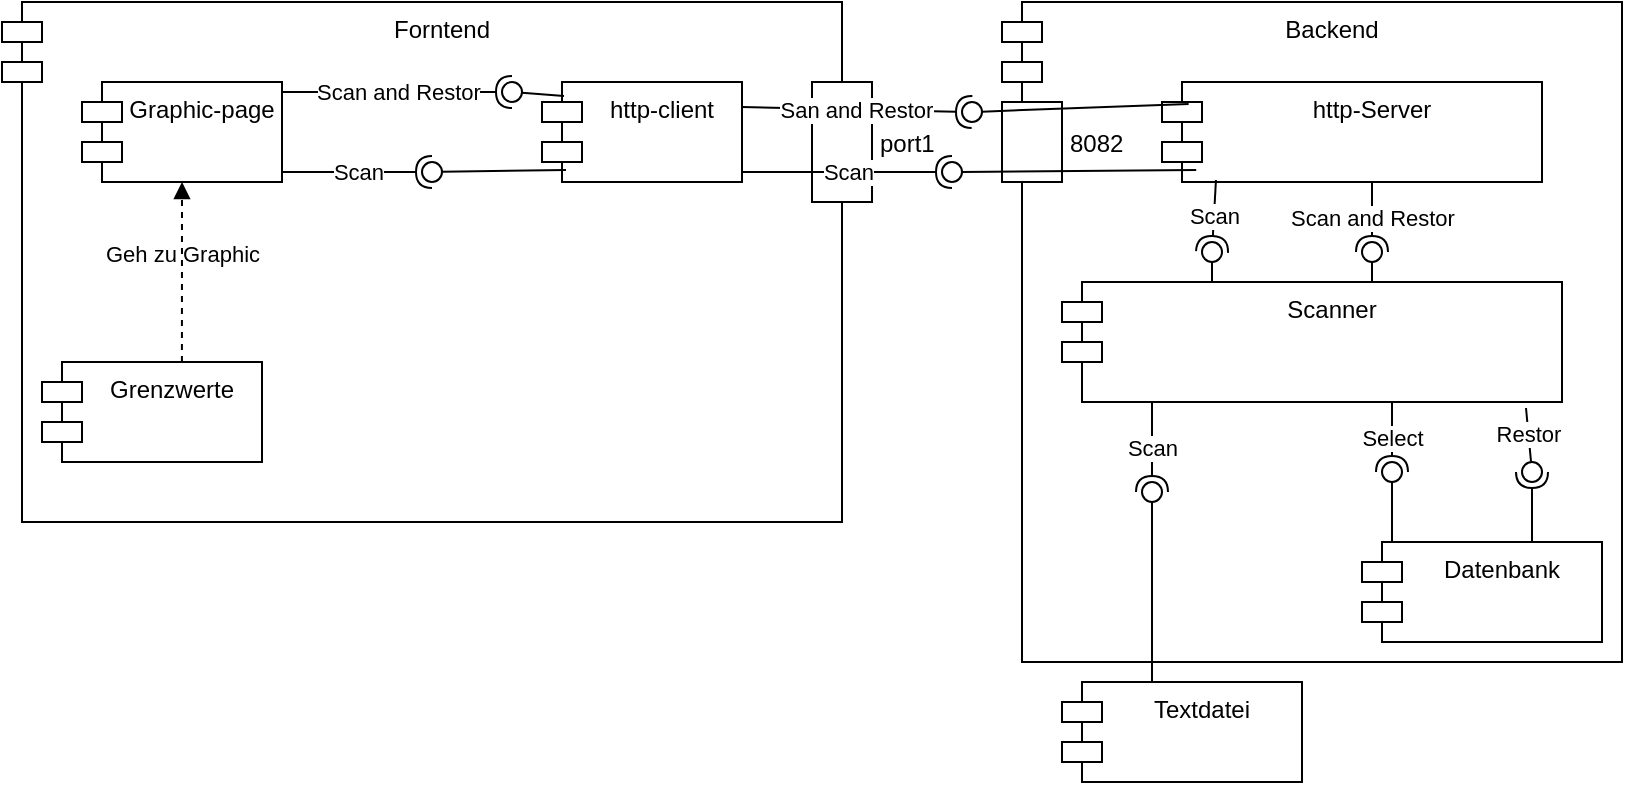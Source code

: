 <mxfile>
    <diagram id="QHNl4G33vLX9MvskURps" name="Page-1">
        <mxGraphModel dx="1057" dy="566" grid="1" gridSize="10" guides="1" tooltips="1" connect="1" arrows="1" fold="1" page="1" pageScale="1" pageWidth="850" pageHeight="1100" math="0" shadow="0">
            <root>
                <mxCell id="0"/>
                <mxCell id="1" parent="0"/>
                <mxCell id="2" value="Forntend" style="shape=module;align=left;spacingLeft=20;align=center;verticalAlign=top;" parent="1" vertex="1">
                    <mxGeometry x="20" y="100" width="420" height="260" as="geometry"/>
                </mxCell>
                <mxCell id="3" value="Backend" style="shape=module;align=left;spacingLeft=20;align=center;verticalAlign=top;" parent="1" vertex="1">
                    <mxGeometry x="520" y="100" width="310" height="330" as="geometry"/>
                </mxCell>
                <mxCell id="4" value="Grenzwerte" style="shape=module;align=left;spacingLeft=20;align=center;verticalAlign=top;" parent="1" vertex="1">
                    <mxGeometry x="40" y="280" width="110" height="50" as="geometry"/>
                </mxCell>
                <mxCell id="5" value="Graphic-page" style="shape=module;align=left;spacingLeft=20;align=center;verticalAlign=top;" parent="1" vertex="1">
                    <mxGeometry x="60" y="140" width="100" height="50" as="geometry"/>
                </mxCell>
                <mxCell id="8" value="port1" style="fontStyle=0;labelPosition=right;verticalLabelPosition=middle;align=left;verticalAlign=middle;spacingLeft=2;" parent="1" vertex="1">
                    <mxGeometry x="425" y="140" width="30" height="60" as="geometry"/>
                </mxCell>
                <mxCell id="9" value="http-client" style="shape=module;align=left;spacingLeft=20;align=center;verticalAlign=top;" parent="1" vertex="1">
                    <mxGeometry x="290" y="140" width="100" height="50" as="geometry"/>
                </mxCell>
                <mxCell id="11" value="Geh zu Graphic" style="html=1;verticalAlign=bottom;labelBackgroundColor=none;endArrow=block;endFill=1;dashed=1;exitX=0.636;exitY=0;exitDx=0;exitDy=0;exitPerimeter=0;entryX=0.5;entryY=1;entryDx=0;entryDy=0;" parent="1" source="4" target="5" edge="1">
                    <mxGeometry width="160" relative="1" as="geometry">
                        <mxPoint x="-10" y="210" as="sourcePoint"/>
                        <mxPoint x="200" y="292" as="targetPoint"/>
                    </mxGeometry>
                </mxCell>
                <mxCell id="12" value="" style="rounded=0;orthogonalLoop=1;jettySize=auto;html=1;endArrow=none;endFill=0;sketch=0;sourcePerimeterSpacing=0;targetPerimeterSpacing=0;exitX=0.11;exitY=0.14;exitDx=0;exitDy=0;exitPerimeter=0;" parent="1" source="9" target="14" edge="1">
                    <mxGeometry relative="1" as="geometry">
                        <mxPoint x="380" y="395" as="sourcePoint"/>
                    </mxGeometry>
                </mxCell>
                <mxCell id="13" value="Scan and Restor" style="rounded=0;orthogonalLoop=1;jettySize=auto;html=1;endArrow=halfCircle;endFill=0;entryX=0.5;entryY=0.5;endSize=6;strokeWidth=1;sketch=0;exitX=1;exitY=0.1;exitDx=0;exitDy=0;exitPerimeter=0;" parent="1" target="14" edge="1" source="5">
                    <mxGeometry x="0.009" relative="1" as="geometry">
                        <mxPoint x="290" y="330" as="sourcePoint"/>
                        <mxPoint as="offset"/>
                    </mxGeometry>
                </mxCell>
                <mxCell id="14" value="" style="ellipse;whiteSpace=wrap;html=1;align=center;aspect=fixed;resizable=0;points=[];outlineConnect=0;sketch=0;" parent="1" vertex="1">
                    <mxGeometry x="270" y="140" width="10" height="10" as="geometry"/>
                </mxCell>
                <mxCell id="15" value="" style="rounded=0;orthogonalLoop=1;jettySize=auto;html=1;endArrow=none;endFill=0;sketch=0;sourcePerimeterSpacing=0;targetPerimeterSpacing=0;exitX=0.12;exitY=0.88;exitDx=0;exitDy=0;exitPerimeter=0;" edge="1" target="17" parent="1" source="9">
                    <mxGeometry relative="1" as="geometry">
                        <mxPoint x="160" y="190" as="sourcePoint"/>
                    </mxGeometry>
                </mxCell>
                <mxCell id="16" value="Scan" style="rounded=0;orthogonalLoop=1;jettySize=auto;html=1;endArrow=halfCircle;endFill=0;entryX=0.5;entryY=0.5;endSize=6;strokeWidth=1;sketch=0;" edge="1" target="17" parent="1">
                    <mxGeometry relative="1" as="geometry">
                        <mxPoint x="160" y="185" as="sourcePoint"/>
                    </mxGeometry>
                </mxCell>
                <mxCell id="17" value="" style="ellipse;whiteSpace=wrap;html=1;align=center;aspect=fixed;resizable=0;points=[];outlineConnect=0;sketch=0;" vertex="1" parent="1">
                    <mxGeometry x="230" y="180" width="10" height="10" as="geometry"/>
                </mxCell>
                <mxCell id="20" value="http-Server" style="shape=module;align=left;spacingLeft=20;align=center;verticalAlign=top;" vertex="1" parent="1">
                    <mxGeometry x="600" y="140" width="190" height="50" as="geometry"/>
                </mxCell>
                <mxCell id="21" value="8082" style="fontStyle=0;labelPosition=right;verticalLabelPosition=middle;align=left;verticalAlign=middle;spacingLeft=2;" vertex="1" parent="1">
                    <mxGeometry x="520" y="150" width="30" height="40" as="geometry"/>
                </mxCell>
                <mxCell id="23" value="" style="rounded=0;orthogonalLoop=1;jettySize=auto;html=1;endArrow=none;endFill=0;sketch=0;sourcePerimeterSpacing=0;targetPerimeterSpacing=0;exitX=0.07;exitY=0.22;exitDx=0;exitDy=0;exitPerimeter=0;" edge="1" target="25" parent="1" source="20">
                    <mxGeometry relative="1" as="geometry">
                        <mxPoint x="590" y="130" as="sourcePoint"/>
                    </mxGeometry>
                </mxCell>
                <mxCell id="24" value="San and Restor" style="rounded=0;orthogonalLoop=1;jettySize=auto;html=1;endArrow=halfCircle;endFill=0;entryX=0.5;entryY=0.5;endSize=6;strokeWidth=1;sketch=0;exitX=1;exitY=0.25;exitDx=0;exitDy=0;" edge="1" target="25" parent="1" source="9">
                    <mxGeometry relative="1" as="geometry">
                        <mxPoint x="390" y="265" as="sourcePoint"/>
                    </mxGeometry>
                </mxCell>
                <mxCell id="25" value="" style="ellipse;whiteSpace=wrap;html=1;align=center;aspect=fixed;resizable=0;points=[];outlineConnect=0;sketch=0;" vertex="1" parent="1">
                    <mxGeometry x="500" y="150" width="10" height="10" as="geometry"/>
                </mxCell>
                <mxCell id="26" value="" style="rounded=0;orthogonalLoop=1;jettySize=auto;html=1;endArrow=none;endFill=0;sketch=0;sourcePerimeterSpacing=0;targetPerimeterSpacing=0;exitX=0.09;exitY=0.88;exitDx=0;exitDy=0;exitPerimeter=0;" edge="1" target="28" parent="1" source="20">
                    <mxGeometry relative="1" as="geometry">
                        <mxPoint x="350" y="255" as="sourcePoint"/>
                    </mxGeometry>
                </mxCell>
                <mxCell id="27" value="Scan" style="rounded=0;orthogonalLoop=1;jettySize=auto;html=1;endArrow=halfCircle;endFill=0;entryX=0.5;entryY=0.5;endSize=6;strokeWidth=1;sketch=0;" edge="1" target="28" parent="1">
                    <mxGeometry relative="1" as="geometry">
                        <mxPoint x="390" y="185" as="sourcePoint"/>
                    </mxGeometry>
                </mxCell>
                <mxCell id="28" value="" style="ellipse;whiteSpace=wrap;html=1;align=center;aspect=fixed;resizable=0;points=[];outlineConnect=0;sketch=0;" vertex="1" parent="1">
                    <mxGeometry x="490" y="180" width="10" height="10" as="geometry"/>
                </mxCell>
                <mxCell id="29" value="Datenbank" style="shape=module;align=left;spacingLeft=20;align=center;verticalAlign=top;" vertex="1" parent="1">
                    <mxGeometry x="700" y="370" width="120" height="50" as="geometry"/>
                </mxCell>
                <mxCell id="30" value="Textdatei" style="shape=module;align=left;spacingLeft=20;align=center;verticalAlign=top;" vertex="1" parent="1">
                    <mxGeometry x="550" y="440" width="120" height="50" as="geometry"/>
                </mxCell>
                <mxCell id="31" value="Scanner" style="shape=module;align=left;spacingLeft=20;align=center;verticalAlign=top;" vertex="1" parent="1">
                    <mxGeometry x="550" y="240" width="250" height="60" as="geometry"/>
                </mxCell>
                <mxCell id="32" value="" style="rounded=0;orthogonalLoop=1;jettySize=auto;html=1;endArrow=none;endFill=0;sketch=0;sourcePerimeterSpacing=0;targetPerimeterSpacing=0;" edge="1" target="34" parent="1">
                    <mxGeometry relative="1" as="geometry">
                        <mxPoint x="625" y="240" as="sourcePoint"/>
                    </mxGeometry>
                </mxCell>
                <mxCell id="33" value="Scan" style="rounded=0;orthogonalLoop=1;jettySize=auto;html=1;endArrow=halfCircle;endFill=0;entryX=0.5;entryY=0.5;endSize=6;strokeWidth=1;sketch=0;exitX=0.142;exitY=0.98;exitDx=0;exitDy=0;exitPerimeter=0;" edge="1" target="34" parent="1" source="20">
                    <mxGeometry relative="1" as="geometry">
                        <mxPoint x="690" y="205" as="sourcePoint"/>
                    </mxGeometry>
                </mxCell>
                <mxCell id="34" value="" style="ellipse;whiteSpace=wrap;html=1;align=center;aspect=fixed;resizable=0;points=[];outlineConnect=0;sketch=0;" vertex="1" parent="1">
                    <mxGeometry x="620" y="220" width="10" height="10" as="geometry"/>
                </mxCell>
                <mxCell id="36" value="" style="rounded=0;orthogonalLoop=1;jettySize=auto;html=1;endArrow=none;endFill=0;sketch=0;sourcePerimeterSpacing=0;targetPerimeterSpacing=0;" edge="1" target="38" parent="1">
                    <mxGeometry relative="1" as="geometry">
                        <mxPoint x="705" y="240" as="sourcePoint"/>
                    </mxGeometry>
                </mxCell>
                <mxCell id="37" value="Scan and Restor" style="rounded=0;orthogonalLoop=1;jettySize=auto;html=1;endArrow=halfCircle;endFill=0;entryX=0.5;entryY=0.5;endSize=6;strokeWidth=1;sketch=0;" edge="1" target="38" parent="1">
                    <mxGeometry relative="1" as="geometry">
                        <mxPoint x="705" y="190" as="sourcePoint"/>
                    </mxGeometry>
                </mxCell>
                <mxCell id="38" value="" style="ellipse;whiteSpace=wrap;html=1;align=center;aspect=fixed;resizable=0;points=[];outlineConnect=0;sketch=0;" vertex="1" parent="1">
                    <mxGeometry x="700" y="220" width="10" height="10" as="geometry"/>
                </mxCell>
                <mxCell id="39" value="" style="rounded=0;orthogonalLoop=1;jettySize=auto;html=1;endArrow=none;endFill=0;sketch=0;sourcePerimeterSpacing=0;targetPerimeterSpacing=0;" edge="1" target="41" parent="1">
                    <mxGeometry relative="1" as="geometry">
                        <mxPoint x="595" y="440" as="sourcePoint"/>
                    </mxGeometry>
                </mxCell>
                <mxCell id="40" value="Scan" style="rounded=0;orthogonalLoop=1;jettySize=auto;html=1;endArrow=halfCircle;endFill=0;entryX=0.5;entryY=0.5;endSize=6;strokeWidth=1;sketch=0;" edge="1" target="41" parent="1">
                    <mxGeometry relative="1" as="geometry">
                        <mxPoint x="595" y="300" as="sourcePoint"/>
                    </mxGeometry>
                </mxCell>
                <mxCell id="41" value="" style="ellipse;whiteSpace=wrap;html=1;align=center;aspect=fixed;resizable=0;points=[];outlineConnect=0;sketch=0;" vertex="1" parent="1">
                    <mxGeometry x="590" y="340" width="10" height="10" as="geometry"/>
                </mxCell>
                <mxCell id="42" value="Restor" style="rounded=0;orthogonalLoop=1;jettySize=auto;html=1;endArrow=none;endFill=0;sketch=0;sourcePerimeterSpacing=0;targetPerimeterSpacing=0;exitX=0.928;exitY=1.05;exitDx=0;exitDy=0;exitPerimeter=0;" edge="1" target="44" parent="1" source="31">
                    <mxGeometry relative="1" as="geometry">
                        <mxPoint x="740" y="345" as="sourcePoint"/>
                    </mxGeometry>
                </mxCell>
                <mxCell id="43" value="" style="rounded=0;orthogonalLoop=1;jettySize=auto;html=1;endArrow=halfCircle;endFill=0;entryX=0.5;entryY=0.5;endSize=6;strokeWidth=1;sketch=0;" edge="1" target="44" parent="1">
                    <mxGeometry relative="1" as="geometry">
                        <mxPoint x="785" y="370" as="sourcePoint"/>
                    </mxGeometry>
                </mxCell>
                <mxCell id="44" value="" style="ellipse;whiteSpace=wrap;html=1;align=center;aspect=fixed;resizable=0;points=[];outlineConnect=0;sketch=0;" vertex="1" parent="1">
                    <mxGeometry x="780" y="330" width="10" height="10" as="geometry"/>
                </mxCell>
                <mxCell id="45" value="" style="rounded=0;orthogonalLoop=1;jettySize=auto;html=1;endArrow=none;endFill=0;sketch=0;sourcePerimeterSpacing=0;targetPerimeterSpacing=0;" edge="1" target="47" parent="1">
                    <mxGeometry relative="1" as="geometry">
                        <mxPoint x="715" y="370" as="sourcePoint"/>
                    </mxGeometry>
                </mxCell>
                <mxCell id="46" value="Select" style="rounded=0;orthogonalLoop=1;jettySize=auto;html=1;endArrow=halfCircle;endFill=0;entryX=0.5;entryY=0.5;endSize=6;strokeWidth=1;sketch=0;" edge="1" target="47" parent="1">
                    <mxGeometry relative="1" as="geometry">
                        <mxPoint x="715" y="300" as="sourcePoint"/>
                    </mxGeometry>
                </mxCell>
                <mxCell id="47" value="" style="ellipse;whiteSpace=wrap;html=1;align=center;aspect=fixed;resizable=0;points=[];outlineConnect=0;sketch=0;" vertex="1" parent="1">
                    <mxGeometry x="710" y="330" width="10" height="10" as="geometry"/>
                </mxCell>
            </root>
        </mxGraphModel>
    </diagram>
</mxfile>